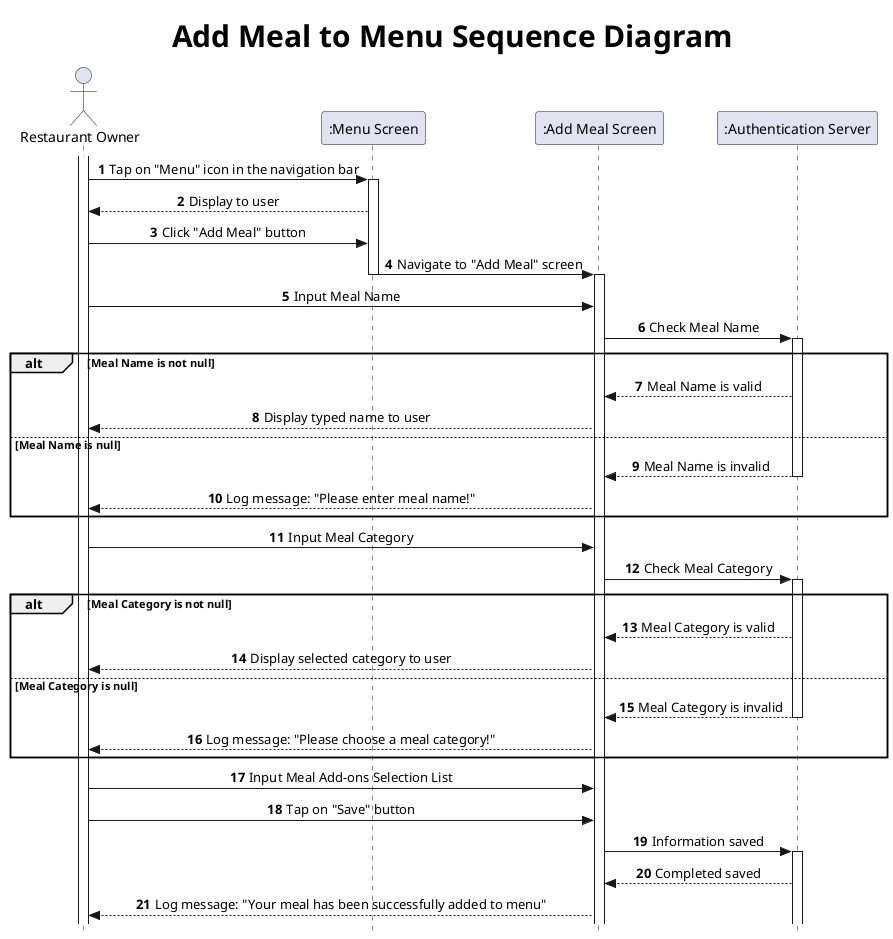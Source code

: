 @startuml add-meal-to-menu

title <size: 30> Add Meal to Menu Sequence Diagram

skinparam Style strictuml
skinparam sequenceMessageAlign center

actor "Restaurant Owner" as RO
participant ":Menu Screen" as Mn
participant ":Add Meal Screen" as AM
participant ":Authentication Server" as AS

autonumber

activate RO
RO -> Mn: Tap on "Menu" icon in the navigation bar
activate Mn
Mn --> RO: Display to user
RO -> Mn: Click "Add Meal" button
Mn -> AM: Navigate to "Add Meal" screen
deactivate Mn
activate AM

RO -> AM: Input Meal Name
AM -> AS: Check Meal Name
activate AS
alt Meal Name is not null
    AS --> AM: Meal Name is valid
    AM --> RO: Display typed name to user
else Meal Name is null
    AS --> AM: Meal Name is invalid
    deactivate AS
    AM --> RO: Log message: "Please enter meal name!"
end

RO -> AM: Input Meal Category
AM -> AS: Check Meal Category
activate AS
alt Meal Category is not null
    AS --> AM: Meal Category is valid
    AM --> RO: Display selected category to user
else Meal Category is null
    AS --> AM: Meal Category is invalid
    deactivate AS
    AM --> RO: Log message: "Please choose a meal category!"
end

RO -> AM: Input Meal Add-ons Selection List

RO -> AM: Tap on "Save" button
AM -> AS: Information saved
activate AS
AS --> AM: Completed saved
AM --> RO: Log message: "Your meal has been successfully added to menu"

@enduml
